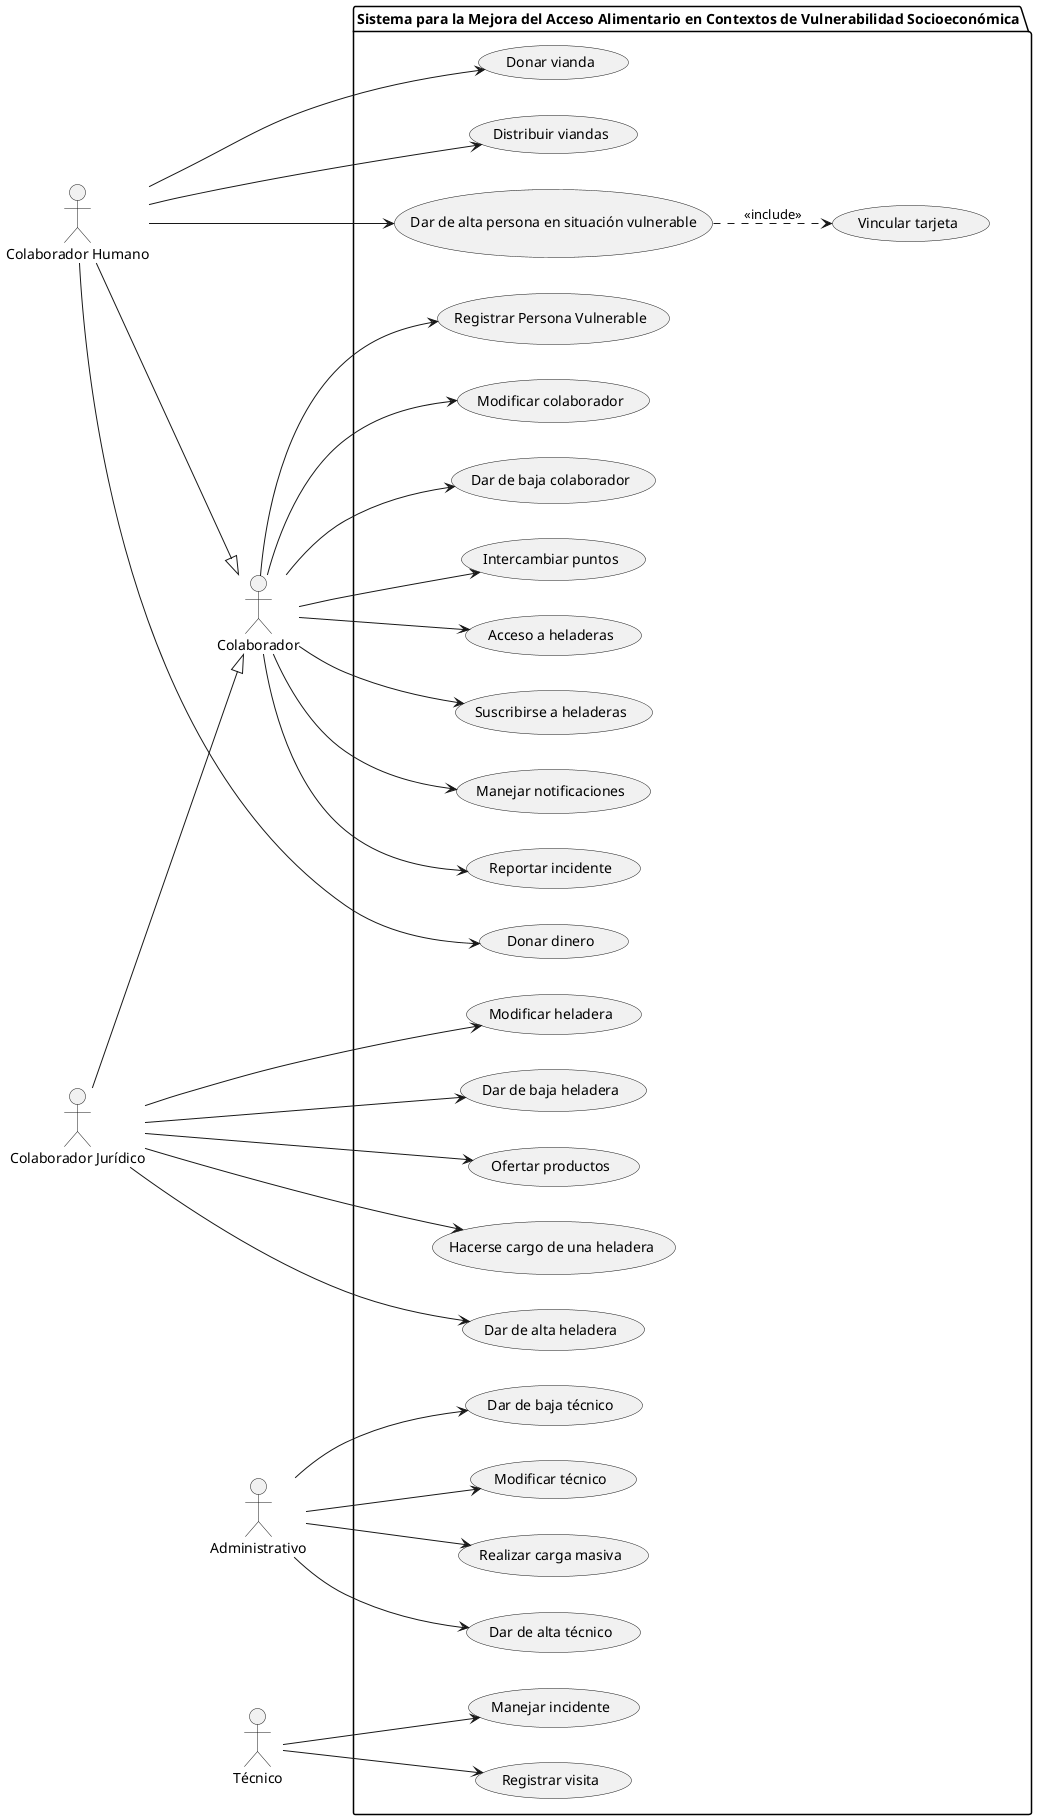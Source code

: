 @startuml SistemaDeViandas
:Colaborador: as colaborador
:Colaborador Humano: as colaboradorHumano
:Colaborador Jurídico: as colaboradorJuridico
:Administrativo: as administrativo
:Técnico: as tecnico

left to right direction
package "Sistema para la Mejora del Acceso Alimentario en Contextos de Vulnerabilidad Socioeconómica" {
    usecase "Registrar Persona Vulnerable" as casoRegistrar

    usecase "Modificar colaborador" as casoModificarColaborador
    usecase "Dar de baja colaborador" as casoDarDeBajaColaborador

    usecase "Donar dinero" as casoDonarDinero
    usecase "Donar vianda" as casoDonarVianda
    usecase "Distribuir viandas" as casoDistribuirViandas

    usecase "Hacerse cargo de una heladera" as casoHacerseCargoDeUnaHeladera

    usecase "Dar de alta heladera" as casoDarDeAltaHeladera
    usecase "Intercambiar puntos" as casoIntercambiarPuntos
    usecase "Modificar heladera" as casoModificarHeladera
    usecase "Dar de baja heladera" as casoDarDeBajaHeladera
    usecase "Ofertar productos" as casoOfertarProductos
    usecase "Dar de alta persona en situación vulnerable" as casoDarDeAltaPersonaEnSituacionVulnerable

    usecase "Dar de alta técnico" as casoDarDeAltaTecnico
    usecase "Dar de baja técnico" as casoDarDeBajaTecnico
    usecase "Modificar técnico" as casoModificarTecnico
    usecase "Realizar carga masiva" as casoCargaMasiva

    usecase "Registrar visita" as casoRegistrarVisita
    usecase "Vincular tarjeta" as casoVincularTarjeta
    
    usecase "Acceso a heladeras" as casoAccesoHeladeras
    usecase "Suscribirse a heladeras" as casoSuscribirseHeladeras
    usecase "Manejar notificaciones" as casoNotificaciones
    usecase "Reportar incidente" as casoReportarIncidente
    usecase "Manejar incidente" as casoManejarIncidente
}

colaborador                  --> casoRegistrar
colaborador                  --> casoModificarColaborador
colaborador                  --> casoDarDeBajaColaborador
colaborador                  --> casoIntercambiarPuntos

colaboradorJuridico          --|> colaborador
colaboradorHumano            --|> colaborador

colaboradorHumano            --> casoDonarDinero
colaboradorHumano            --> casoDonarVianda
colaboradorHumano            --> casoDistribuirViandas
colaboradorHumano            --> casoDarDeAltaPersonaEnSituacionVulnerable

casoDarDeAltaPersonaEnSituacionVulnerable ..> casoVincularTarjeta : <<include>>

colaboradorJuridico          --> casoOfertarProductos
colaboradorJuridico          --> casoHacerseCargoDeUnaHeladera
colaboradorJuridico          --> casoDarDeAltaHeladera
colaboradorJuridico          --> casoModificarHeladera
colaboradorJuridico          --> casoDarDeBajaHeladera

administrativo               --> casoDarDeAltaTecnico
administrativo               --> casoDarDeBajaTecnico
administrativo               --> casoModificarTecnico
administrativo               --> casoCargaMasiva

tecnico                      --> casoRegistrarVisita

colaborador                  --> casoAccesoHeladeras
colaborador                  --> casoSuscribirseHeladeras
colaborador                  --> casoNotificaciones
colaborador                  --> casoReportarIncidente
tecnico                      --> casoManejarIncidente
@enduml